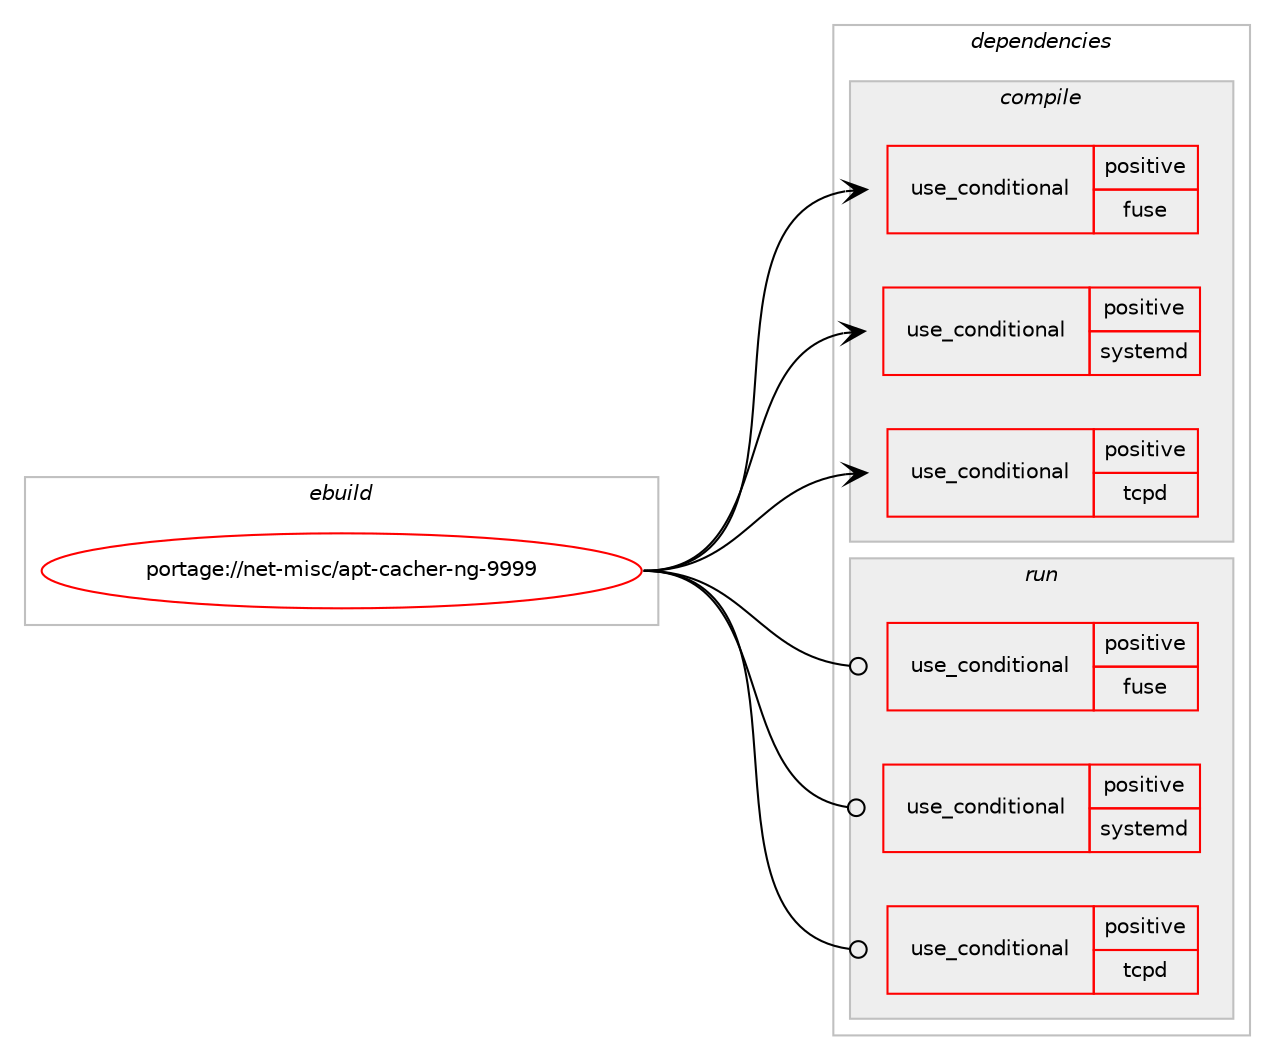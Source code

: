 digraph prolog {

# *************
# Graph options
# *************

newrank=true;
concentrate=true;
compound=true;
graph [rankdir=LR,fontname=Helvetica,fontsize=10,ranksep=1.5];#, ranksep=2.5, nodesep=0.2];
edge  [arrowhead=vee];
node  [fontname=Helvetica,fontsize=10];

# **********
# The ebuild
# **********

subgraph cluster_leftcol {
color=gray;
rank=same;
label=<<i>ebuild</i>>;
id [label="portage://net-misc/apt-cacher-ng-9999", color=red, width=4, href="../net-misc/apt-cacher-ng-9999.svg"];
}

# ****************
# The dependencies
# ****************

subgraph cluster_midcol {
color=gray;
label=<<i>dependencies</i>>;
subgraph cluster_compile {
fillcolor="#eeeeee";
style=filled;
label=<<i>compile</i>>;
subgraph cond92984 {
dependency185879 [label=<<TABLE BORDER="0" CELLBORDER="1" CELLSPACING="0" CELLPADDING="4"><TR><TD ROWSPAN="3" CELLPADDING="10">use_conditional</TD></TR><TR><TD>positive</TD></TR><TR><TD>fuse</TD></TR></TABLE>>, shape=none, color=red];
# *** BEGIN UNKNOWN DEPENDENCY TYPE (TODO) ***
# dependency185879 -> package_dependency(portage://net-misc/apt-cacher-ng-9999,install,no,sys-fs,fuse,none,[,,],[slot(0)],[])
# *** END UNKNOWN DEPENDENCY TYPE (TODO) ***

}
id:e -> dependency185879:w [weight=20,style="solid",arrowhead="vee"];
subgraph cond92985 {
dependency185880 [label=<<TABLE BORDER="0" CELLBORDER="1" CELLSPACING="0" CELLPADDING="4"><TR><TD ROWSPAN="3" CELLPADDING="10">use_conditional</TD></TR><TR><TD>positive</TD></TR><TR><TD>systemd</TD></TR></TABLE>>, shape=none, color=red];
# *** BEGIN UNKNOWN DEPENDENCY TYPE (TODO) ***
# dependency185880 -> package_dependency(portage://net-misc/apt-cacher-ng-9999,install,no,sys-apps,systemd,none,[,,],[],[])
# *** END UNKNOWN DEPENDENCY TYPE (TODO) ***

}
id:e -> dependency185880:w [weight=20,style="solid",arrowhead="vee"];
subgraph cond92986 {
dependency185881 [label=<<TABLE BORDER="0" CELLBORDER="1" CELLSPACING="0" CELLPADDING="4"><TR><TD ROWSPAN="3" CELLPADDING="10">use_conditional</TD></TR><TR><TD>positive</TD></TR><TR><TD>tcpd</TD></TR></TABLE>>, shape=none, color=red];
# *** BEGIN UNKNOWN DEPENDENCY TYPE (TODO) ***
# dependency185881 -> package_dependency(portage://net-misc/apt-cacher-ng-9999,install,no,sys-apps,tcp-wrappers,none,[,,],[],[])
# *** END UNKNOWN DEPENDENCY TYPE (TODO) ***

}
id:e -> dependency185881:w [weight=20,style="solid",arrowhead="vee"];
# *** BEGIN UNKNOWN DEPENDENCY TYPE (TODO) ***
# id -> package_dependency(portage://net-misc/apt-cacher-ng-9999,install,no,acct-group,apt-cacher-ng,none,[,,],[],[])
# *** END UNKNOWN DEPENDENCY TYPE (TODO) ***

# *** BEGIN UNKNOWN DEPENDENCY TYPE (TODO) ***
# id -> package_dependency(portage://net-misc/apt-cacher-ng-9999,install,no,acct-user,apt-cacher-ng,none,[,,],[],[])
# *** END UNKNOWN DEPENDENCY TYPE (TODO) ***

# *** BEGIN UNKNOWN DEPENDENCY TYPE (TODO) ***
# id -> package_dependency(portage://net-misc/apt-cacher-ng-9999,install,no,app-arch,bzip2,none,[,,],[],[])
# *** END UNKNOWN DEPENDENCY TYPE (TODO) ***

# *** BEGIN UNKNOWN DEPENDENCY TYPE (TODO) ***
# id -> package_dependency(portage://net-misc/apt-cacher-ng-9999,install,no,dev-libs,libevent,none,[,,],any_same_slot,[use(enable(threads),positive)])
# *** END UNKNOWN DEPENDENCY TYPE (TODO) ***

# *** BEGIN UNKNOWN DEPENDENCY TYPE (TODO) ***
# id -> package_dependency(portage://net-misc/apt-cacher-ng-9999,install,no,dev-libs,openssl,none,[,,],[slot(0),equal],[])
# *** END UNKNOWN DEPENDENCY TYPE (TODO) ***

# *** BEGIN UNKNOWN DEPENDENCY TYPE (TODO) ***
# id -> package_dependency(portage://net-misc/apt-cacher-ng-9999,install,no,sys-libs,zlib,none,[,,],[],[])
# *** END UNKNOWN DEPENDENCY TYPE (TODO) ***

}
subgraph cluster_compileandrun {
fillcolor="#eeeeee";
style=filled;
label=<<i>compile and run</i>>;
}
subgraph cluster_run {
fillcolor="#eeeeee";
style=filled;
label=<<i>run</i>>;
subgraph cond92987 {
dependency185882 [label=<<TABLE BORDER="0" CELLBORDER="1" CELLSPACING="0" CELLPADDING="4"><TR><TD ROWSPAN="3" CELLPADDING="10">use_conditional</TD></TR><TR><TD>positive</TD></TR><TR><TD>fuse</TD></TR></TABLE>>, shape=none, color=red];
# *** BEGIN UNKNOWN DEPENDENCY TYPE (TODO) ***
# dependency185882 -> package_dependency(portage://net-misc/apt-cacher-ng-9999,run,no,sys-fs,fuse,none,[,,],[slot(0)],[])
# *** END UNKNOWN DEPENDENCY TYPE (TODO) ***

}
id:e -> dependency185882:w [weight=20,style="solid",arrowhead="odot"];
subgraph cond92988 {
dependency185883 [label=<<TABLE BORDER="0" CELLBORDER="1" CELLSPACING="0" CELLPADDING="4"><TR><TD ROWSPAN="3" CELLPADDING="10">use_conditional</TD></TR><TR><TD>positive</TD></TR><TR><TD>systemd</TD></TR></TABLE>>, shape=none, color=red];
# *** BEGIN UNKNOWN DEPENDENCY TYPE (TODO) ***
# dependency185883 -> package_dependency(portage://net-misc/apt-cacher-ng-9999,run,no,sys-apps,systemd,none,[,,],[],[])
# *** END UNKNOWN DEPENDENCY TYPE (TODO) ***

}
id:e -> dependency185883:w [weight=20,style="solid",arrowhead="odot"];
subgraph cond92989 {
dependency185884 [label=<<TABLE BORDER="0" CELLBORDER="1" CELLSPACING="0" CELLPADDING="4"><TR><TD ROWSPAN="3" CELLPADDING="10">use_conditional</TD></TR><TR><TD>positive</TD></TR><TR><TD>tcpd</TD></TR></TABLE>>, shape=none, color=red];
# *** BEGIN UNKNOWN DEPENDENCY TYPE (TODO) ***
# dependency185884 -> package_dependency(portage://net-misc/apt-cacher-ng-9999,run,no,sys-apps,tcp-wrappers,none,[,,],[],[])
# *** END UNKNOWN DEPENDENCY TYPE (TODO) ***

}
id:e -> dependency185884:w [weight=20,style="solid",arrowhead="odot"];
# *** BEGIN UNKNOWN DEPENDENCY TYPE (TODO) ***
# id -> package_dependency(portage://net-misc/apt-cacher-ng-9999,run,no,acct-group,apt-cacher-ng,none,[,,],[],[])
# *** END UNKNOWN DEPENDENCY TYPE (TODO) ***

# *** BEGIN UNKNOWN DEPENDENCY TYPE (TODO) ***
# id -> package_dependency(portage://net-misc/apt-cacher-ng-9999,run,no,acct-user,apt-cacher-ng,none,[,,],[],[])
# *** END UNKNOWN DEPENDENCY TYPE (TODO) ***

# *** BEGIN UNKNOWN DEPENDENCY TYPE (TODO) ***
# id -> package_dependency(portage://net-misc/apt-cacher-ng-9999,run,no,app-arch,bzip2,none,[,,],[],[])
# *** END UNKNOWN DEPENDENCY TYPE (TODO) ***

# *** BEGIN UNKNOWN DEPENDENCY TYPE (TODO) ***
# id -> package_dependency(portage://net-misc/apt-cacher-ng-9999,run,no,dev-lang,perl,none,[,,],[],[])
# *** END UNKNOWN DEPENDENCY TYPE (TODO) ***

# *** BEGIN UNKNOWN DEPENDENCY TYPE (TODO) ***
# id -> package_dependency(portage://net-misc/apt-cacher-ng-9999,run,no,dev-libs,libevent,none,[,,],any_same_slot,[use(enable(threads),positive)])
# *** END UNKNOWN DEPENDENCY TYPE (TODO) ***

# *** BEGIN UNKNOWN DEPENDENCY TYPE (TODO) ***
# id -> package_dependency(portage://net-misc/apt-cacher-ng-9999,run,no,dev-libs,openssl,none,[,,],[slot(0),equal],[])
# *** END UNKNOWN DEPENDENCY TYPE (TODO) ***

# *** BEGIN UNKNOWN DEPENDENCY TYPE (TODO) ***
# id -> package_dependency(portage://net-misc/apt-cacher-ng-9999,run,no,sys-libs,zlib,none,[,,],[],[])
# *** END UNKNOWN DEPENDENCY TYPE (TODO) ***

# *** BEGIN UNKNOWN DEPENDENCY TYPE (TODO) ***
# id -> package_dependency(portage://net-misc/apt-cacher-ng-9999,run,no,virtual,tmpfiles,none,[,,],[],[])
# *** END UNKNOWN DEPENDENCY TYPE (TODO) ***

}
}

# **************
# The candidates
# **************

subgraph cluster_choices {
rank=same;
color=gray;
label=<<i>candidates</i>>;

}

}
